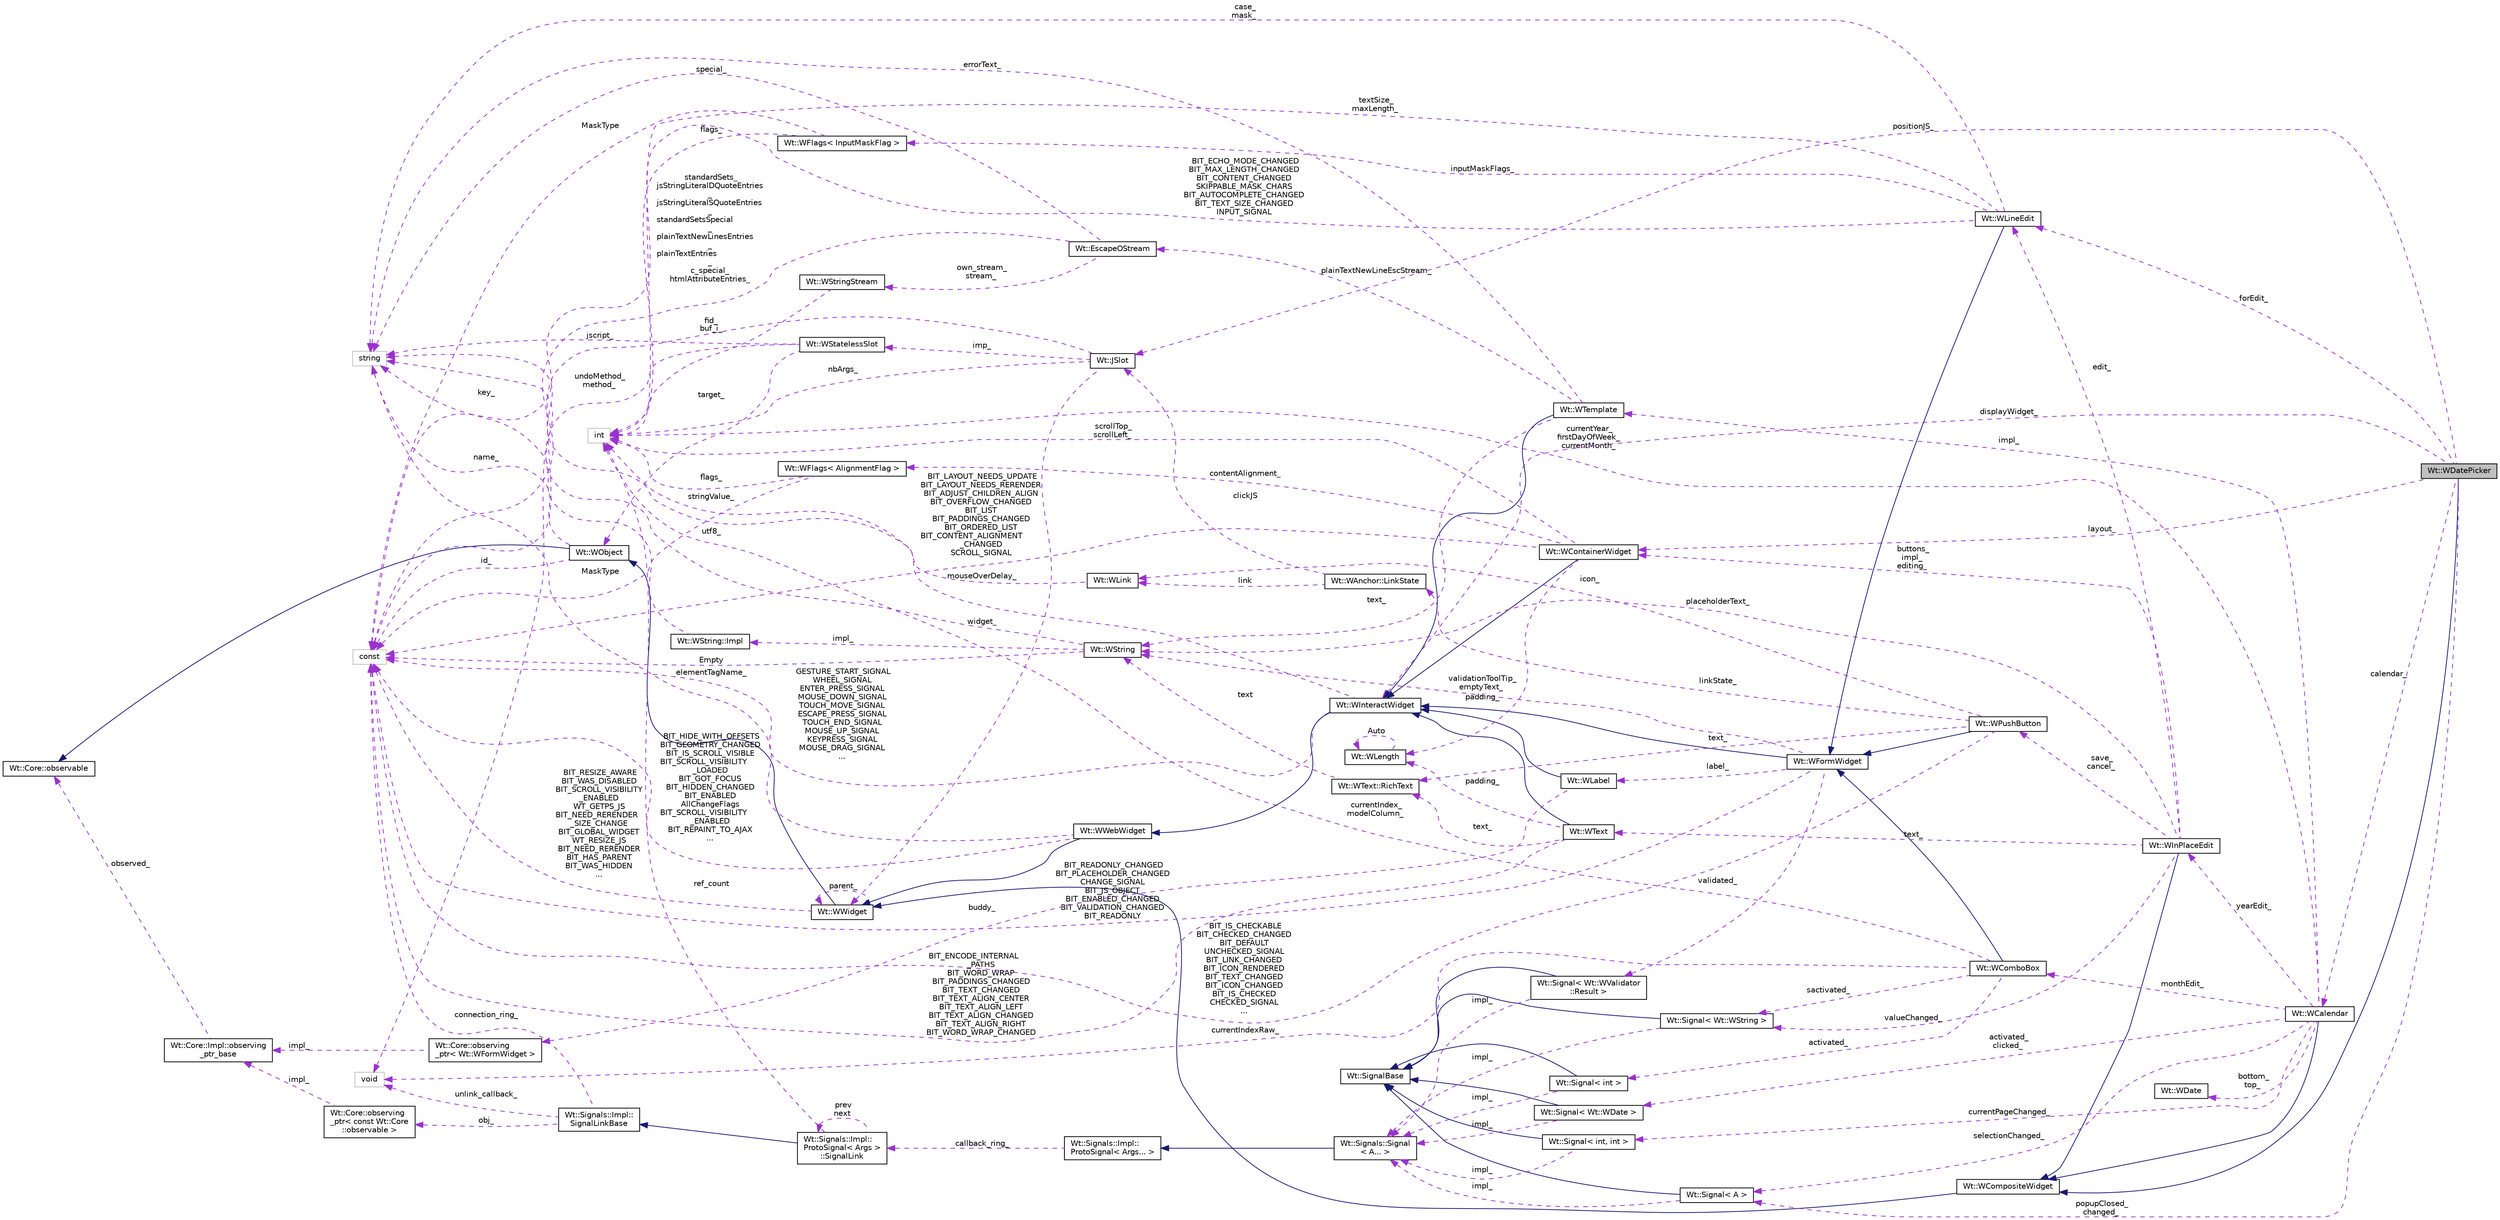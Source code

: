 digraph "Wt::WDatePicker"
{
 // LATEX_PDF_SIZE
  edge [fontname="Helvetica",fontsize="10",labelfontname="Helvetica",labelfontsize="10"];
  node [fontname="Helvetica",fontsize="10",shape=record];
  rankdir="LR";
  Node1 [label="Wt::WDatePicker",height=0.2,width=0.4,color="black", fillcolor="grey75", style="filled", fontcolor="black",tooltip="A date picker."];
  Node2 -> Node1 [dir="back",color="midnightblue",fontsize="10",style="solid",fontname="Helvetica"];
  Node2 [label="Wt::WCompositeWidget",height=0.2,width=0.4,color="black", fillcolor="white", style="filled",URL="$classWt_1_1WCompositeWidget.html",tooltip="A widget that hides the implementation of composite widgets."];
  Node3 -> Node2 [dir="back",color="midnightblue",fontsize="10",style="solid",fontname="Helvetica"];
  Node3 [label="Wt::WWidget",height=0.2,width=0.4,color="black", fillcolor="white", style="filled",URL="$classWt_1_1WWidget.html",tooltip="The abstract base class for a user-interface component."];
  Node4 -> Node3 [dir="back",color="midnightblue",fontsize="10",style="solid",fontname="Helvetica"];
  Node4 [label="Wt::WObject",height=0.2,width=0.4,color="black", fillcolor="white", style="filled",URL="$classWt_1_1WObject.html",tooltip="A base class for objects that participate in the signal/slot system."];
  Node5 -> Node4 [dir="back",color="midnightblue",fontsize="10",style="solid",fontname="Helvetica"];
  Node5 [label="Wt::Core::observable",height=0.2,width=0.4,color="black", fillcolor="white", style="filled",URL="$classWt_1_1Core_1_1observable.html",tooltip="A base class for objects whose life-time can be tracked."];
  Node6 -> Node4 [dir="back",color="darkorchid3",fontsize="10",style="dashed",label=" name_" ,fontname="Helvetica"];
  Node6 [label="string",height=0.2,width=0.4,color="grey75", fillcolor="white", style="filled",tooltip=" "];
  Node7 -> Node4 [dir="back",color="darkorchid3",fontsize="10",style="dashed",label=" id_" ,fontname="Helvetica"];
  Node7 [label="const",height=0.2,width=0.4,color="grey75", fillcolor="white", style="filled",tooltip=" "];
  Node3 -> Node3 [dir="back",color="darkorchid3",fontsize="10",style="dashed",label=" parent_" ,fontname="Helvetica"];
  Node7 -> Node3 [dir="back",color="darkorchid3",fontsize="10",style="dashed",label=" BIT_RESIZE_AWARE\nBIT_WAS_DISABLED\nBIT_SCROLL_VISIBILITY\l_ENABLED\nWT_GETPS_JS\nBIT_NEED_RERENDER\l_SIZE_CHANGE\nBIT_GLOBAL_WIDGET\nWT_RESIZE_JS\nBIT_NEED_RERENDER\nBIT_HAS_PARENT\nBIT_WAS_HIDDEN\n..." ,fontname="Helvetica"];
  Node8 -> Node1 [dir="back",color="darkorchid3",fontsize="10",style="dashed",label=" positionJS_" ,fontname="Helvetica"];
  Node8 [label="Wt::JSlot",height=0.2,width=0.4,color="black", fillcolor="white", style="filled",URL="$classWt_1_1JSlot.html",tooltip="A slot that is only implemented in client side JavaScript code."];
  Node9 -> Node8 [dir="back",color="darkorchid3",fontsize="10",style="dashed",label=" imp_" ,fontname="Helvetica"];
  Node9 [label="Wt::WStatelessSlot",height=0.2,width=0.4,color="black", fillcolor="white", style="filled",URL="$classWt_1_1WStatelessSlot.html",tooltip=" "];
  Node4 -> Node9 [dir="back",color="darkorchid3",fontsize="10",style="dashed",label=" target_" ,fontname="Helvetica"];
  Node10 -> Node9 [dir="back",color="darkorchid3",fontsize="10",style="dashed",label=" undoMethod_\nmethod_" ,fontname="Helvetica"];
  Node10 [label="void",height=0.2,width=0.4,color="grey75", fillcolor="white", style="filled",tooltip=" "];
  Node6 -> Node9 [dir="back",color="darkorchid3",fontsize="10",style="dashed",label=" jscript_" ,fontname="Helvetica"];
  Node11 -> Node8 [dir="back",color="darkorchid3",fontsize="10",style="dashed",label=" nbArgs_" ,fontname="Helvetica"];
  Node11 [label="int",height=0.2,width=0.4,color="grey75", fillcolor="white", style="filled",tooltip=" "];
  Node3 -> Node8 [dir="back",color="darkorchid3",fontsize="10",style="dashed",label=" widget_" ,fontname="Helvetica"];
  Node7 -> Node8 [dir="back",color="darkorchid3",fontsize="10",style="dashed",label=" fid_" ,fontname="Helvetica"];
  Node12 -> Node1 [dir="back",color="darkorchid3",fontsize="10",style="dashed",label=" popupClosed_\nchanged_" ,fontname="Helvetica"];
  Node12 [label="Wt::Signal\< A \>",height=0.2,width=0.4,color="black", fillcolor="white", style="filled",URL="$classWt_1_1Signal.html",tooltip="A signal that propagates events to listeners."];
  Node13 -> Node12 [dir="back",color="midnightblue",fontsize="10",style="solid",fontname="Helvetica"];
  Node13 [label="Wt::SignalBase",height=0.2,width=0.4,color="black", fillcolor="white", style="filled",URL="$classWt_1_1SignalBase.html",tooltip="Abstract base class of a signal."];
  Node14 -> Node12 [dir="back",color="darkorchid3",fontsize="10",style="dashed",label=" impl_" ,fontname="Helvetica"];
  Node14 [label="Wt::Signals::Signal\l\< A... \>",height=0.2,width=0.4,color="black", fillcolor="white", style="filled",URL="$structWt_1_1Signals_1_1Signal.html",tooltip=" "];
  Node15 -> Node14 [dir="back",color="midnightblue",fontsize="10",style="solid",fontname="Helvetica"];
  Node15 [label="Wt::Signals::Impl::\lProtoSignal\< Args... \>",height=0.2,width=0.4,color="black", fillcolor="white", style="filled",URL="$classWt_1_1Signals_1_1Impl_1_1ProtoSignal.html",tooltip=" "];
  Node16 -> Node15 [dir="back",color="darkorchid3",fontsize="10",style="dashed",label=" callback_ring_" ,fontname="Helvetica"];
  Node16 [label="Wt::Signals::Impl::\lProtoSignal\< Args \>\l::SignalLink",height=0.2,width=0.4,color="black", fillcolor="white", style="filled",URL="$structWt_1_1Signals_1_1Impl_1_1ProtoSignal_1_1SignalLink.html",tooltip=" "];
  Node17 -> Node16 [dir="back",color="midnightblue",fontsize="10",style="solid",fontname="Helvetica"];
  Node17 [label="Wt::Signals::Impl::\lSignalLinkBase",height=0.2,width=0.4,color="black", fillcolor="white", style="filled",URL="$classWt_1_1Signals_1_1Impl_1_1SignalLinkBase.html",tooltip=" "];
  Node10 -> Node17 [dir="back",color="darkorchid3",fontsize="10",style="dashed",label=" unlink_callback_" ,fontname="Helvetica"];
  Node18 -> Node17 [dir="back",color="darkorchid3",fontsize="10",style="dashed",label=" obj_" ,fontname="Helvetica"];
  Node18 [label="Wt::Core::observing\l_ptr\< const Wt::Core\l::observable \>",height=0.2,width=0.4,color="black", fillcolor="white", style="filled",URL="$classWt_1_1Core_1_1observing__ptr.html",tooltip=" "];
  Node19 -> Node18 [dir="back",color="darkorchid3",fontsize="10",style="dashed",label=" impl_" ,fontname="Helvetica"];
  Node19 [label="Wt::Core::Impl::observing\l_ptr_base",height=0.2,width=0.4,color="black", fillcolor="white", style="filled",URL="$structWt_1_1Core_1_1Impl_1_1observing__ptr__base.html",tooltip=" "];
  Node5 -> Node19 [dir="back",color="darkorchid3",fontsize="10",style="dashed",label=" observed_" ,fontname="Helvetica"];
  Node7 -> Node17 [dir="back",color="darkorchid3",fontsize="10",style="dashed",label=" connection_ring_" ,fontname="Helvetica"];
  Node11 -> Node16 [dir="back",color="darkorchid3",fontsize="10",style="dashed",label=" ref_count" ,fontname="Helvetica"];
  Node16 -> Node16 [dir="back",color="darkorchid3",fontsize="10",style="dashed",label=" prev\nnext" ,fontname="Helvetica"];
  Node20 -> Node1 [dir="back",color="darkorchid3",fontsize="10",style="dashed",label=" calendar_" ,fontname="Helvetica"];
  Node20 [label="Wt::WCalendar",height=0.2,width=0.4,color="black", fillcolor="white", style="filled",URL="$classWt_1_1WCalendar.html",tooltip="A calendar."];
  Node2 -> Node20 [dir="back",color="midnightblue",fontsize="10",style="solid",fontname="Helvetica"];
  Node21 -> Node20 [dir="back",color="darkorchid3",fontsize="10",style="dashed",label=" yearEdit_" ,fontname="Helvetica"];
  Node21 [label="Wt::WInPlaceEdit",height=0.2,width=0.4,color="black", fillcolor="white", style="filled",URL="$classWt_1_1WInPlaceEdit.html",tooltip="A widget that provides in-place-editable text."];
  Node2 -> Node21 [dir="back",color="midnightblue",fontsize="10",style="solid",fontname="Helvetica"];
  Node22 -> Node21 [dir="back",color="darkorchid3",fontsize="10",style="dashed",label=" buttons_\nimpl_\nediting_" ,fontname="Helvetica"];
  Node22 [label="Wt::WContainerWidget",height=0.2,width=0.4,color="black", fillcolor="white", style="filled",URL="$classWt_1_1WContainerWidget.html",tooltip="A widget that holds and manages child widgets."];
  Node23 -> Node22 [dir="back",color="midnightblue",fontsize="10",style="solid",fontname="Helvetica"];
  Node23 [label="Wt::WInteractWidget",height=0.2,width=0.4,color="black", fillcolor="white", style="filled",URL="$classWt_1_1WInteractWidget.html",tooltip="An abstract widget that can receive user-interface interaction."];
  Node24 -> Node23 [dir="back",color="midnightblue",fontsize="10",style="solid",fontname="Helvetica"];
  Node24 [label="Wt::WWebWidget",height=0.2,width=0.4,color="black", fillcolor="white", style="filled",URL="$classWt_1_1WWebWidget.html",tooltip="A base class for widgets with an HTML counterpart."];
  Node3 -> Node24 [dir="back",color="midnightblue",fontsize="10",style="solid",fontname="Helvetica"];
  Node6 -> Node24 [dir="back",color="darkorchid3",fontsize="10",style="dashed",label=" elementTagName_" ,fontname="Helvetica"];
  Node7 -> Node24 [dir="back",color="darkorchid3",fontsize="10",style="dashed",label=" BIT_HIDE_WITH_OFFSETS\nBIT_GEOMETRY_CHANGED\nBIT_IS_SCROLL_VISIBLE\nBIT_SCROLL_VISIBILITY\l_LOADED\nBIT_GOT_FOCUS\nBIT_HIDDEN_CHANGED\nBIT_ENABLED\nAllChangeFlags\nBIT_SCROLL_VISIBILITY\l_ENABLED\nBIT_REPAINT_TO_AJAX\n..." ,fontname="Helvetica"];
  Node11 -> Node23 [dir="back",color="darkorchid3",fontsize="10",style="dashed",label=" mouseOverDelay_" ,fontname="Helvetica"];
  Node7 -> Node23 [dir="back",color="darkorchid3",fontsize="10",style="dashed",label=" GESTURE_START_SIGNAL\nWHEEL_SIGNAL\nENTER_PRESS_SIGNAL\nMOUSE_DOWN_SIGNAL\nTOUCH_MOVE_SIGNAL\nESCAPE_PRESS_SIGNAL\nTOUCH_END_SIGNAL\nMOUSE_UP_SIGNAL\nKEYPRESS_SIGNAL\nMOUSE_DRAG_SIGNAL\n..." ,fontname="Helvetica"];
  Node11 -> Node22 [dir="back",color="darkorchid3",fontsize="10",style="dashed",label=" scrollTop_\nscrollLeft_" ,fontname="Helvetica"];
  Node25 -> Node22 [dir="back",color="darkorchid3",fontsize="10",style="dashed",label=" contentAlignment_" ,fontname="Helvetica"];
  Node25 [label="Wt::WFlags\< AlignmentFlag \>",height=0.2,width=0.4,color="black", fillcolor="white", style="filled",URL="$classWt_1_1WFlags.html",tooltip=" "];
  Node11 -> Node25 [dir="back",color="darkorchid3",fontsize="10",style="dashed",label=" flags_" ,fontname="Helvetica"];
  Node7 -> Node25 [dir="back",color="darkorchid3",fontsize="10",style="dashed",label=" MaskType" ,fontname="Helvetica"];
  Node26 -> Node22 [dir="back",color="darkorchid3",fontsize="10",style="dashed",label=" padding_" ,fontname="Helvetica"];
  Node26 [label="Wt::WLength",height=0.2,width=0.4,color="black", fillcolor="white", style="filled",URL="$classWt_1_1WLength.html",tooltip="A value class that describes a CSS length."];
  Node26 -> Node26 [dir="back",color="darkorchid3",fontsize="10",style="dashed",label=" Auto" ,fontname="Helvetica"];
  Node7 -> Node22 [dir="back",color="darkorchid3",fontsize="10",style="dashed",label=" BIT_LAYOUT_NEEDS_UPDATE\nBIT_LAYOUT_NEEDS_RERENDER\nBIT_ADJUST_CHILDREN_ALIGN\nBIT_OVERFLOW_CHANGED\nBIT_LIST\nBIT_PADDINGS_CHANGED\nBIT_ORDERED_LIST\nBIT_CONTENT_ALIGNMENT\l_CHANGED\nSCROLL_SIGNAL" ,fontname="Helvetica"];
  Node27 -> Node21 [dir="back",color="darkorchid3",fontsize="10",style="dashed",label=" valueChanged_" ,fontname="Helvetica"];
  Node27 [label="Wt::Signal\< Wt::WString \>",height=0.2,width=0.4,color="black", fillcolor="white", style="filled",URL="$classWt_1_1Signal.html",tooltip=" "];
  Node13 -> Node27 [dir="back",color="midnightblue",fontsize="10",style="solid",fontname="Helvetica"];
  Node14 -> Node27 [dir="back",color="darkorchid3",fontsize="10",style="dashed",label=" impl_" ,fontname="Helvetica"];
  Node28 -> Node21 [dir="back",color="darkorchid3",fontsize="10",style="dashed",label=" placeholderText_" ,fontname="Helvetica"];
  Node28 [label="Wt::WString",height=0.2,width=0.4,color="black", fillcolor="white", style="filled",URL="$classWt_1_1WString.html",tooltip="A value class which describes a locale-aware unicode string."];
  Node29 -> Node28 [dir="back",color="darkorchid3",fontsize="10",style="dashed",label=" impl_" ,fontname="Helvetica"];
  Node29 [label="Wt::WString::Impl",height=0.2,width=0.4,color="black", fillcolor="white", style="filled",URL="$structWt_1_1WString_1_1Impl.html",tooltip=" "];
  Node6 -> Node29 [dir="back",color="darkorchid3",fontsize="10",style="dashed",label=" key_" ,fontname="Helvetica"];
  Node6 -> Node28 [dir="back",color="darkorchid3",fontsize="10",style="dashed",label=" utf8_" ,fontname="Helvetica"];
  Node7 -> Node28 [dir="back",color="darkorchid3",fontsize="10",style="dashed",label=" Empty" ,fontname="Helvetica"];
  Node30 -> Node21 [dir="back",color="darkorchid3",fontsize="10",style="dashed",label=" edit_" ,fontname="Helvetica"];
  Node30 [label="Wt::WLineEdit",height=0.2,width=0.4,color="black", fillcolor="white", style="filled",URL="$classWt_1_1WLineEdit.html",tooltip="A widget that provides a single line edit."];
  Node31 -> Node30 [dir="back",color="midnightblue",fontsize="10",style="solid",fontname="Helvetica"];
  Node31 [label="Wt::WFormWidget",height=0.2,width=0.4,color="black", fillcolor="white", style="filled",URL="$classWt_1_1WFormWidget.html",tooltip="An abstract widget that corresponds to an HTML form element."];
  Node23 -> Node31 [dir="back",color="midnightblue",fontsize="10",style="solid",fontname="Helvetica"];
  Node28 -> Node31 [dir="back",color="darkorchid3",fontsize="10",style="dashed",label=" validationToolTip_\nemptyText_" ,fontname="Helvetica"];
  Node32 -> Node31 [dir="back",color="darkorchid3",fontsize="10",style="dashed",label=" label_" ,fontname="Helvetica"];
  Node32 [label="Wt::WLabel",height=0.2,width=0.4,color="black", fillcolor="white", style="filled",URL="$classWt_1_1WLabel.html",tooltip="A label for a form field."];
  Node23 -> Node32 [dir="back",color="midnightblue",fontsize="10",style="solid",fontname="Helvetica"];
  Node33 -> Node32 [dir="back",color="darkorchid3",fontsize="10",style="dashed",label=" buddy_" ,fontname="Helvetica"];
  Node33 [label="Wt::Core::observing\l_ptr\< Wt::WFormWidget \>",height=0.2,width=0.4,color="black", fillcolor="white", style="filled",URL="$classWt_1_1Core_1_1observing__ptr.html",tooltip=" "];
  Node19 -> Node33 [dir="back",color="darkorchid3",fontsize="10",style="dashed",label=" impl_" ,fontname="Helvetica"];
  Node34 -> Node31 [dir="back",color="darkorchid3",fontsize="10",style="dashed",label=" validated_" ,fontname="Helvetica"];
  Node34 [label="Wt::Signal\< Wt::WValidator\l::Result \>",height=0.2,width=0.4,color="black", fillcolor="white", style="filled",URL="$classWt_1_1Signal.html",tooltip=" "];
  Node13 -> Node34 [dir="back",color="midnightblue",fontsize="10",style="solid",fontname="Helvetica"];
  Node14 -> Node34 [dir="back",color="darkorchid3",fontsize="10",style="dashed",label=" impl_" ,fontname="Helvetica"];
  Node7 -> Node31 [dir="back",color="darkorchid3",fontsize="10",style="dashed",label=" BIT_READONLY_CHANGED\nBIT_PLACEHOLDER_CHANGED\nCHANGE_SIGNAL\nBIT_JS_OBJECT\nBIT_ENABLED_CHANGED\nBIT_VALIDATION_CHANGED\nBIT_READONLY" ,fontname="Helvetica"];
  Node35 -> Node30 [dir="back",color="darkorchid3",fontsize="10",style="dashed",label=" inputMaskFlags_" ,fontname="Helvetica"];
  Node35 [label="Wt::WFlags\< InputMaskFlag \>",height=0.2,width=0.4,color="black", fillcolor="white", style="filled",URL="$classWt_1_1WFlags.html",tooltip=" "];
  Node11 -> Node35 [dir="back",color="darkorchid3",fontsize="10",style="dashed",label=" flags_" ,fontname="Helvetica"];
  Node7 -> Node35 [dir="back",color="darkorchid3",fontsize="10",style="dashed",label=" MaskType" ,fontname="Helvetica"];
  Node11 -> Node30 [dir="back",color="darkorchid3",fontsize="10",style="dashed",label=" textSize_\nmaxLength_" ,fontname="Helvetica"];
  Node6 -> Node30 [dir="back",color="darkorchid3",fontsize="10",style="dashed",label=" case_\nmask_" ,fontname="Helvetica"];
  Node7 -> Node30 [dir="back",color="darkorchid3",fontsize="10",style="dashed",label=" BIT_ECHO_MODE_CHANGED\nBIT_MAX_LENGTH_CHANGED\nBIT_CONTENT_CHANGED\nSKIPPABLE_MASK_CHARS\nBIT_AUTOCOMPLETE_CHANGED\nBIT_TEXT_SIZE_CHANGED\nINPUT_SIGNAL" ,fontname="Helvetica"];
  Node36 -> Node21 [dir="back",color="darkorchid3",fontsize="10",style="dashed",label=" text_" ,fontname="Helvetica"];
  Node36 [label="Wt::WText",height=0.2,width=0.4,color="black", fillcolor="white", style="filled",URL="$classWt_1_1WText.html",tooltip="A widget that renders (XHTML) text."];
  Node23 -> Node36 [dir="back",color="midnightblue",fontsize="10",style="solid",fontname="Helvetica"];
  Node37 -> Node36 [dir="back",color="darkorchid3",fontsize="10",style="dashed",label=" text_" ,fontname="Helvetica"];
  Node37 [label="Wt::WText::RichText",height=0.2,width=0.4,color="black", fillcolor="white", style="filled",URL="$structWt_1_1WText_1_1RichText.html",tooltip=" "];
  Node28 -> Node37 [dir="back",color="darkorchid3",fontsize="10",style="dashed",label=" text" ,fontname="Helvetica"];
  Node26 -> Node36 [dir="back",color="darkorchid3",fontsize="10",style="dashed",label=" padding_" ,fontname="Helvetica"];
  Node7 -> Node36 [dir="back",color="darkorchid3",fontsize="10",style="dashed",label=" BIT_ENCODE_INTERNAL\l_PATHS\nBIT_WORD_WRAP\nBIT_PADDINGS_CHANGED\nBIT_TEXT_CHANGED\nBIT_TEXT_ALIGN_CENTER\nBIT_TEXT_ALIGN_LEFT\nBIT_TEXT_ALIGN_CHANGED\nBIT_TEXT_ALIGN_RIGHT\nBIT_WORD_WRAP_CHANGED" ,fontname="Helvetica"];
  Node38 -> Node21 [dir="back",color="darkorchid3",fontsize="10",style="dashed",label=" save_\ncancel_" ,fontname="Helvetica"];
  Node38 [label="Wt::WPushButton",height=0.2,width=0.4,color="black", fillcolor="white", style="filled",URL="$classWt_1_1WPushButton.html",tooltip="A widget that represents a push button."];
  Node31 -> Node38 [dir="back",color="midnightblue",fontsize="10",style="solid",fontname="Helvetica"];
  Node37 -> Node38 [dir="back",color="darkorchid3",fontsize="10",style="dashed",label=" text_" ,fontname="Helvetica"];
  Node39 -> Node38 [dir="back",color="darkorchid3",fontsize="10",style="dashed",label=" linkState_" ,fontname="Helvetica"];
  Node39 [label="Wt::WAnchor::LinkState",height=0.2,width=0.4,color="black", fillcolor="white", style="filled",URL="$structWt_1_1WAnchor_1_1LinkState.html",tooltip=" "];
  Node8 -> Node39 [dir="back",color="darkorchid3",fontsize="10",style="dashed",label=" clickJS" ,fontname="Helvetica"];
  Node40 -> Node39 [dir="back",color="darkorchid3",fontsize="10",style="dashed",label=" link" ,fontname="Helvetica"];
  Node40 [label="Wt::WLink",height=0.2,width=0.4,color="black", fillcolor="white", style="filled",URL="$classWt_1_1WLink.html",tooltip="A value class that defines a hyperlink target."];
  Node6 -> Node40 [dir="back",color="darkorchid3",fontsize="10",style="dashed",label=" stringValue_" ,fontname="Helvetica"];
  Node40 -> Node38 [dir="back",color="darkorchid3",fontsize="10",style="dashed",label=" icon_" ,fontname="Helvetica"];
  Node7 -> Node38 [dir="back",color="darkorchid3",fontsize="10",style="dashed",label=" BIT_IS_CHECKABLE\nBIT_CHECKED_CHANGED\nBIT_DEFAULT\nUNCHECKED_SIGNAL\nBIT_LINK_CHANGED\nBIT_ICON_RENDERED\nBIT_TEXT_CHANGED\nBIT_ICON_CHANGED\nBIT_IS_CHECKED\nCHECKED_SIGNAL\n..." ,fontname="Helvetica"];
  Node12 -> Node20 [dir="back",color="darkorchid3",fontsize="10",style="dashed",label=" selectionChanged_" ,fontname="Helvetica"];
  Node41 -> Node20 [dir="back",color="darkorchid3",fontsize="10",style="dashed",label=" monthEdit_" ,fontname="Helvetica"];
  Node41 [label="Wt::WComboBox",height=0.2,width=0.4,color="black", fillcolor="white", style="filled",URL="$classWt_1_1WComboBox.html",tooltip="A widget that provides a drop-down combo-box control."];
  Node31 -> Node41 [dir="back",color="midnightblue",fontsize="10",style="solid",fontname="Helvetica"];
  Node27 -> Node41 [dir="back",color="darkorchid3",fontsize="10",style="dashed",label=" sactivated_" ,fontname="Helvetica"];
  Node42 -> Node41 [dir="back",color="darkorchid3",fontsize="10",style="dashed",label=" activated_" ,fontname="Helvetica"];
  Node42 [label="Wt::Signal\< int \>",height=0.2,width=0.4,color="black", fillcolor="white", style="filled",URL="$classWt_1_1Signal.html",tooltip=" "];
  Node13 -> Node42 [dir="back",color="midnightblue",fontsize="10",style="solid",fontname="Helvetica"];
  Node14 -> Node42 [dir="back",color="darkorchid3",fontsize="10",style="dashed",label=" impl_" ,fontname="Helvetica"];
  Node10 -> Node41 [dir="back",color="darkorchid3",fontsize="10",style="dashed",label=" currentIndexRaw_" ,fontname="Helvetica"];
  Node11 -> Node41 [dir="back",color="darkorchid3",fontsize="10",style="dashed",label=" currentIndex_\nmodelColumn_" ,fontname="Helvetica"];
  Node43 -> Node20 [dir="back",color="darkorchid3",fontsize="10",style="dashed",label=" currentPageChanged_" ,fontname="Helvetica"];
  Node43 [label="Wt::Signal\< int, int \>",height=0.2,width=0.4,color="black", fillcolor="white", style="filled",URL="$classWt_1_1Signal.html",tooltip=" "];
  Node13 -> Node43 [dir="back",color="midnightblue",fontsize="10",style="solid",fontname="Helvetica"];
  Node14 -> Node43 [dir="back",color="darkorchid3",fontsize="10",style="dashed",label=" impl_" ,fontname="Helvetica"];
  Node44 -> Node20 [dir="back",color="darkorchid3",fontsize="10",style="dashed",label=" impl_" ,fontname="Helvetica"];
  Node44 [label="Wt::WTemplate",height=0.2,width=0.4,color="black", fillcolor="white", style="filled",URL="$classWt_1_1WTemplate.html",tooltip="A widget that renders an XHTML template."];
  Node23 -> Node44 [dir="back",color="midnightblue",fontsize="10",style="solid",fontname="Helvetica"];
  Node28 -> Node44 [dir="back",color="darkorchid3",fontsize="10",style="dashed",label=" text_" ,fontname="Helvetica"];
  Node45 -> Node44 [dir="back",color="darkorchid3",fontsize="10",style="dashed",label=" plainTextNewLineEscStream_" ,fontname="Helvetica"];
  Node45 [label="Wt::EscapeOStream",height=0.2,width=0.4,color="black", fillcolor="white", style="filled",URL="$classWt_1_1EscapeOStream.html",tooltip=" "];
  Node6 -> Node45 [dir="back",color="darkorchid3",fontsize="10",style="dashed",label=" special_" ,fontname="Helvetica"];
  Node46 -> Node45 [dir="back",color="darkorchid3",fontsize="10",style="dashed",label=" own_stream_\nstream_" ,fontname="Helvetica"];
  Node46 [label="Wt::WStringStream",height=0.2,width=0.4,color="black", fillcolor="white", style="filled",URL="$classWt_1_1WStringStream.html",tooltip=" "];
  Node11 -> Node46 [dir="back",color="darkorchid3",fontsize="10",style="dashed",label=" buf_i_" ,fontname="Helvetica"];
  Node7 -> Node45 [dir="back",color="darkorchid3",fontsize="10",style="dashed",label=" standardSets_\njsStringLiteralDQuoteEntries\l_\njsStringLiteralSQuoteEntries\l_\nstandardSetsSpecial\l_\nplainTextNewLinesEntries\l_\nplainTextEntries\l_\nc_special_\nhtmlAttributeEntries_" ,fontname="Helvetica"];
  Node6 -> Node44 [dir="back",color="darkorchid3",fontsize="10",style="dashed",label=" errorText_" ,fontname="Helvetica"];
  Node47 -> Node20 [dir="back",color="darkorchid3",fontsize="10",style="dashed",label=" bottom_\ntop_" ,fontname="Helvetica"];
  Node47 [label="Wt::WDate",height=0.2,width=0.4,color="black", fillcolor="white", style="filled",URL="$classWt_1_1WDate.html",tooltip="A value class that represents a date on the Gregorian calendar."];
  Node11 -> Node20 [dir="back",color="darkorchid3",fontsize="10",style="dashed",label=" currentYear_\nfirstDayOfWeek_\ncurrentMonth_" ,fontname="Helvetica"];
  Node48 -> Node20 [dir="back",color="darkorchid3",fontsize="10",style="dashed",label=" activated_\nclicked_" ,fontname="Helvetica"];
  Node48 [label="Wt::Signal\< Wt::WDate \>",height=0.2,width=0.4,color="black", fillcolor="white", style="filled",URL="$classWt_1_1Signal.html",tooltip=" "];
  Node13 -> Node48 [dir="back",color="midnightblue",fontsize="10",style="solid",fontname="Helvetica"];
  Node14 -> Node48 [dir="back",color="darkorchid3",fontsize="10",style="dashed",label=" impl_" ,fontname="Helvetica"];
  Node22 -> Node1 [dir="back",color="darkorchid3",fontsize="10",style="dashed",label=" layout_" ,fontname="Helvetica"];
  Node30 -> Node1 [dir="back",color="darkorchid3",fontsize="10",style="dashed",label=" forEdit_" ,fontname="Helvetica"];
  Node23 -> Node1 [dir="back",color="darkorchid3",fontsize="10",style="dashed",label=" displayWidget_" ,fontname="Helvetica"];
}
